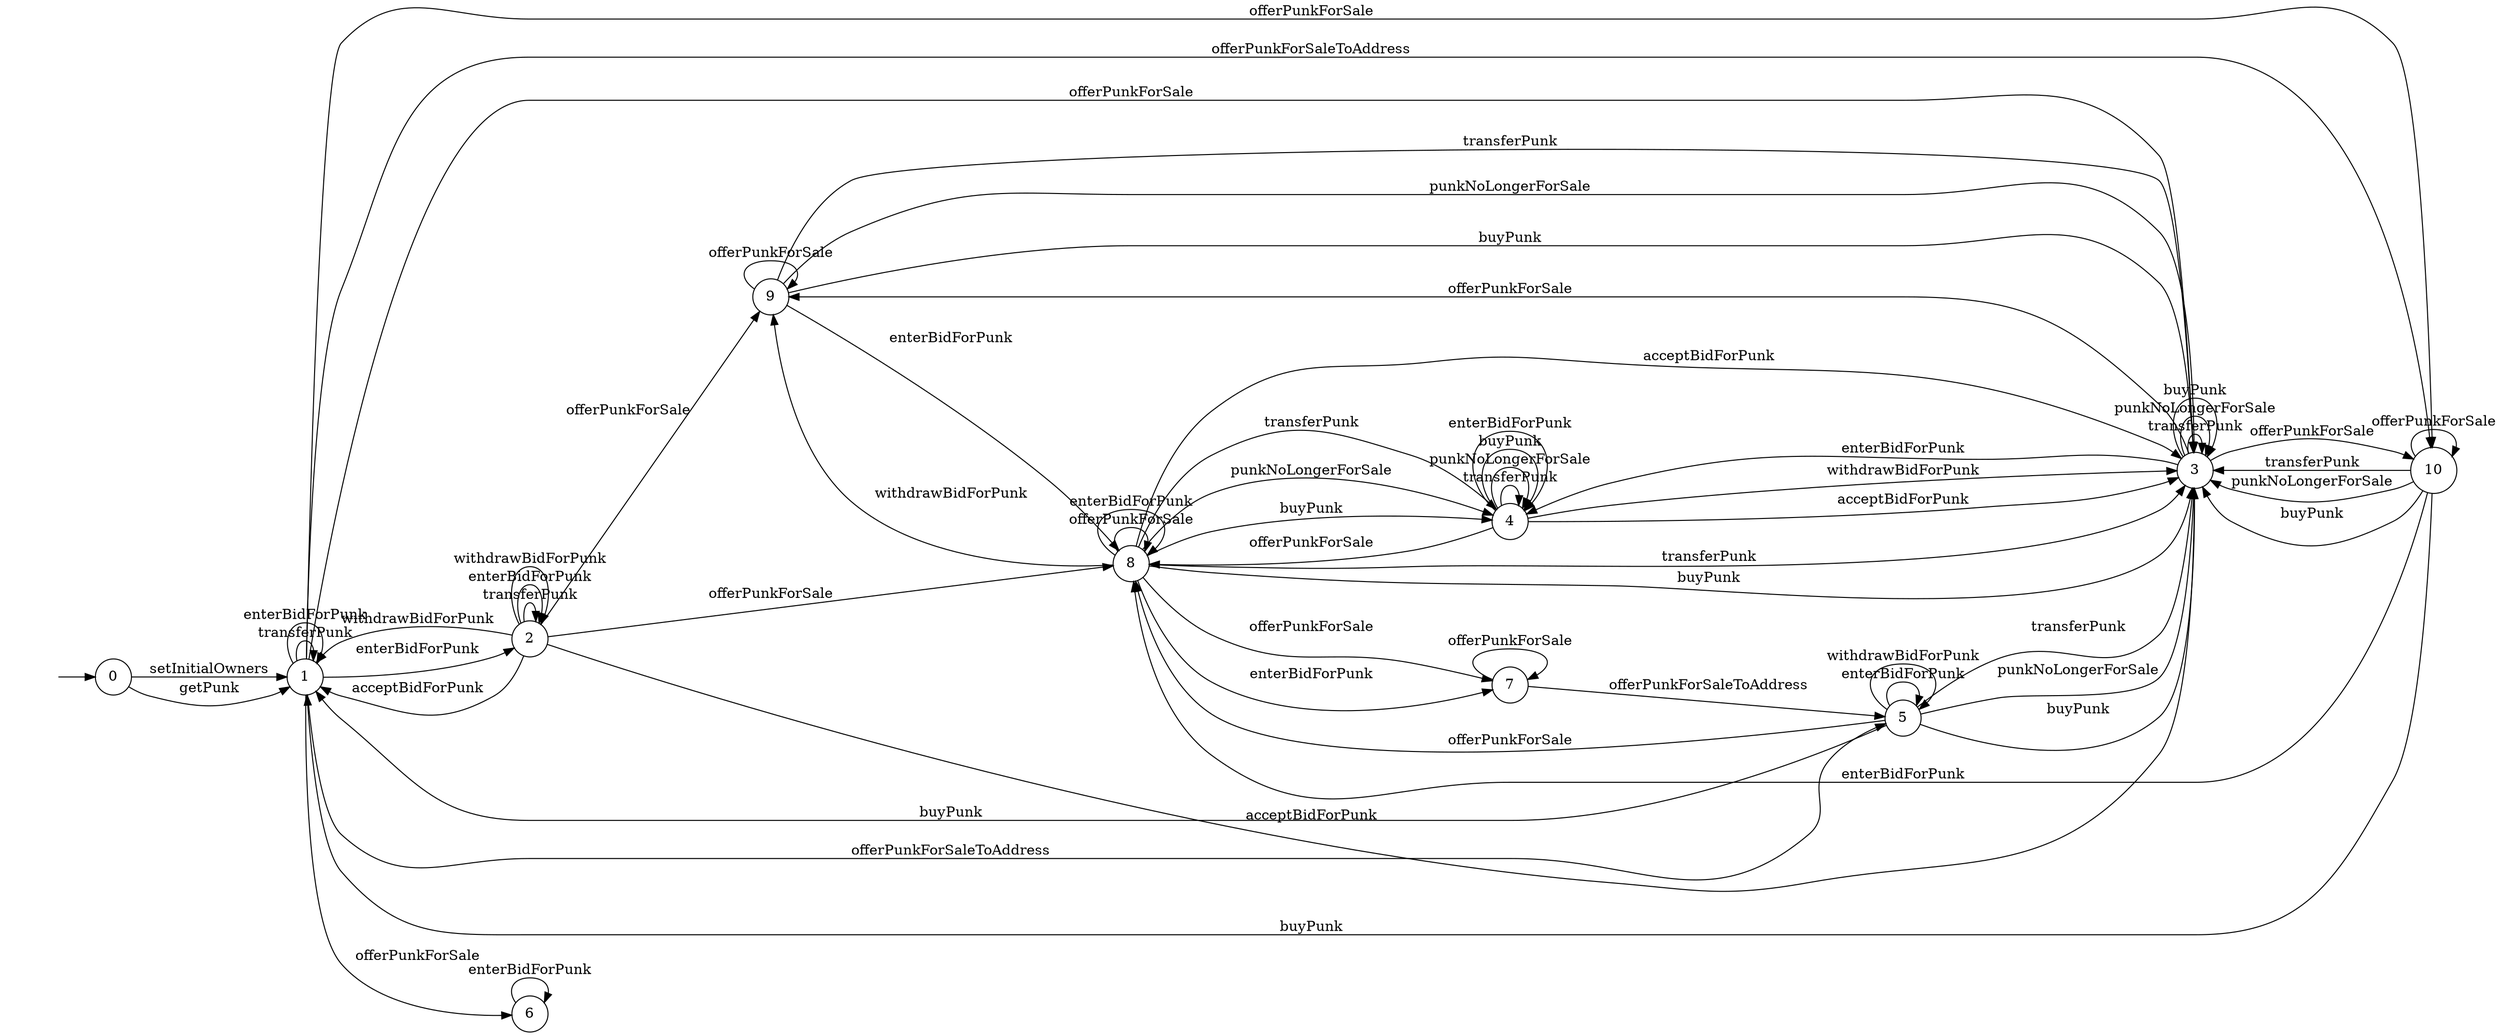 digraph "./InvConPlus/Dapp-Automata-data/result/model/0xb47e3cd837ddf8e4c57f05d70ab865de6e193bbb/CryptoPunksMarket/FSM-10" {
	graph [rankdir=LR]
	"" [label="" shape=plaintext]
	4 [label=4 shape=circle]
	1 [label=1 shape=circle]
	8 [label=8 shape=circle]
	0 [label=0 shape=circle]
	2 [label=2 shape=circle]
	3 [label=3 shape=circle]
	6 [label=6 shape=circle]
	9 [label=9 shape=circle]
	7 [label=7 shape=circle]
	10 [label=10 shape=circle]
	5 [label=5 shape=circle]
	"" -> 0 [label=""]
	0 -> 1 [label=setInitialOwners]
	0 -> 1 [label=getPunk]
	1 -> 1 [label=transferPunk]
	1 -> 3 [label=offerPunkForSale]
	1 -> 10 [label=offerPunkForSale]
	1 -> 6 [label=offerPunkForSale]
	1 -> 10 [label=offerPunkForSaleToAddress]
	1 -> 5 [label=offerPunkForSaleToAddress]
	1 -> 2 [label=enterBidForPunk]
	1 -> 1 [label=enterBidForPunk]
	5 -> 3 [label=transferPunk]
	5 -> 3 [label=punkNoLongerForSale]
	5 -> 8 [label=offerPunkForSale]
	5 -> 1 [label=buyPunk]
	5 -> 3 [label=buyPunk]
	5 -> 5 [label=enterBidForPunk]
	5 -> 5 [label=withdrawBidForPunk]
	10 -> 3 [label=transferPunk]
	10 -> 3 [label=punkNoLongerForSale]
	10 -> 10 [label=offerPunkForSale]
	10 -> 1 [label=buyPunk]
	10 -> 3 [label=buyPunk]
	10 -> 8 [label=enterBidForPunk]
	9 -> 3 [label=transferPunk]
	9 -> 3 [label=punkNoLongerForSale]
	9 -> 9 [label=offerPunkForSale]
	9 -> 3 [label=buyPunk]
	9 -> 8 [label=enterBidForPunk]
	8 -> 4 [label=transferPunk]
	8 -> 3 [label=transferPunk]
	8 -> 4 [label=punkNoLongerForSale]
	8 -> 8 [label=offerPunkForSale]
	8 -> 7 [label=offerPunkForSale]
	8 -> 4 [label=buyPunk]
	8 -> 3 [label=buyPunk]
	8 -> 8 [label=enterBidForPunk]
	8 -> 7 [label=enterBidForPunk]
	8 -> 3 [label=acceptBidForPunk]
	8 -> 9 [label=withdrawBidForPunk]
	7 -> 7 [label=offerPunkForSale]
	7 -> 5 [label=offerPunkForSaleToAddress]
	6 -> 6 [label=enterBidForPunk]
	4 -> 4 [label=transferPunk]
	4 -> 4 [label=punkNoLongerForSale]
	4 -> 8 [label=offerPunkForSale]
	4 -> 4 [label=buyPunk]
	4 -> 4 [label=enterBidForPunk]
	4 -> 3 [label=acceptBidForPunk]
	4 -> 3 [label=withdrawBidForPunk]
	3 -> 3 [label=transferPunk]
	3 -> 3 [label=punkNoLongerForSale]
	3 -> 10 [label=offerPunkForSale]
	3 -> 9 [label=offerPunkForSale]
	3 -> 3 [label=buyPunk]
	3 -> 4 [label=enterBidForPunk]
	2 -> 2 [label=transferPunk]
	2 -> 9 [label=offerPunkForSale]
	2 -> 8 [label=offerPunkForSale]
	2 -> 2 [label=enterBidForPunk]
	2 -> 1 [label=acceptBidForPunk]
	2 -> 3 [label=acceptBidForPunk]
	2 -> 2 [label=withdrawBidForPunk]
	2 -> 1 [label=withdrawBidForPunk]
}
